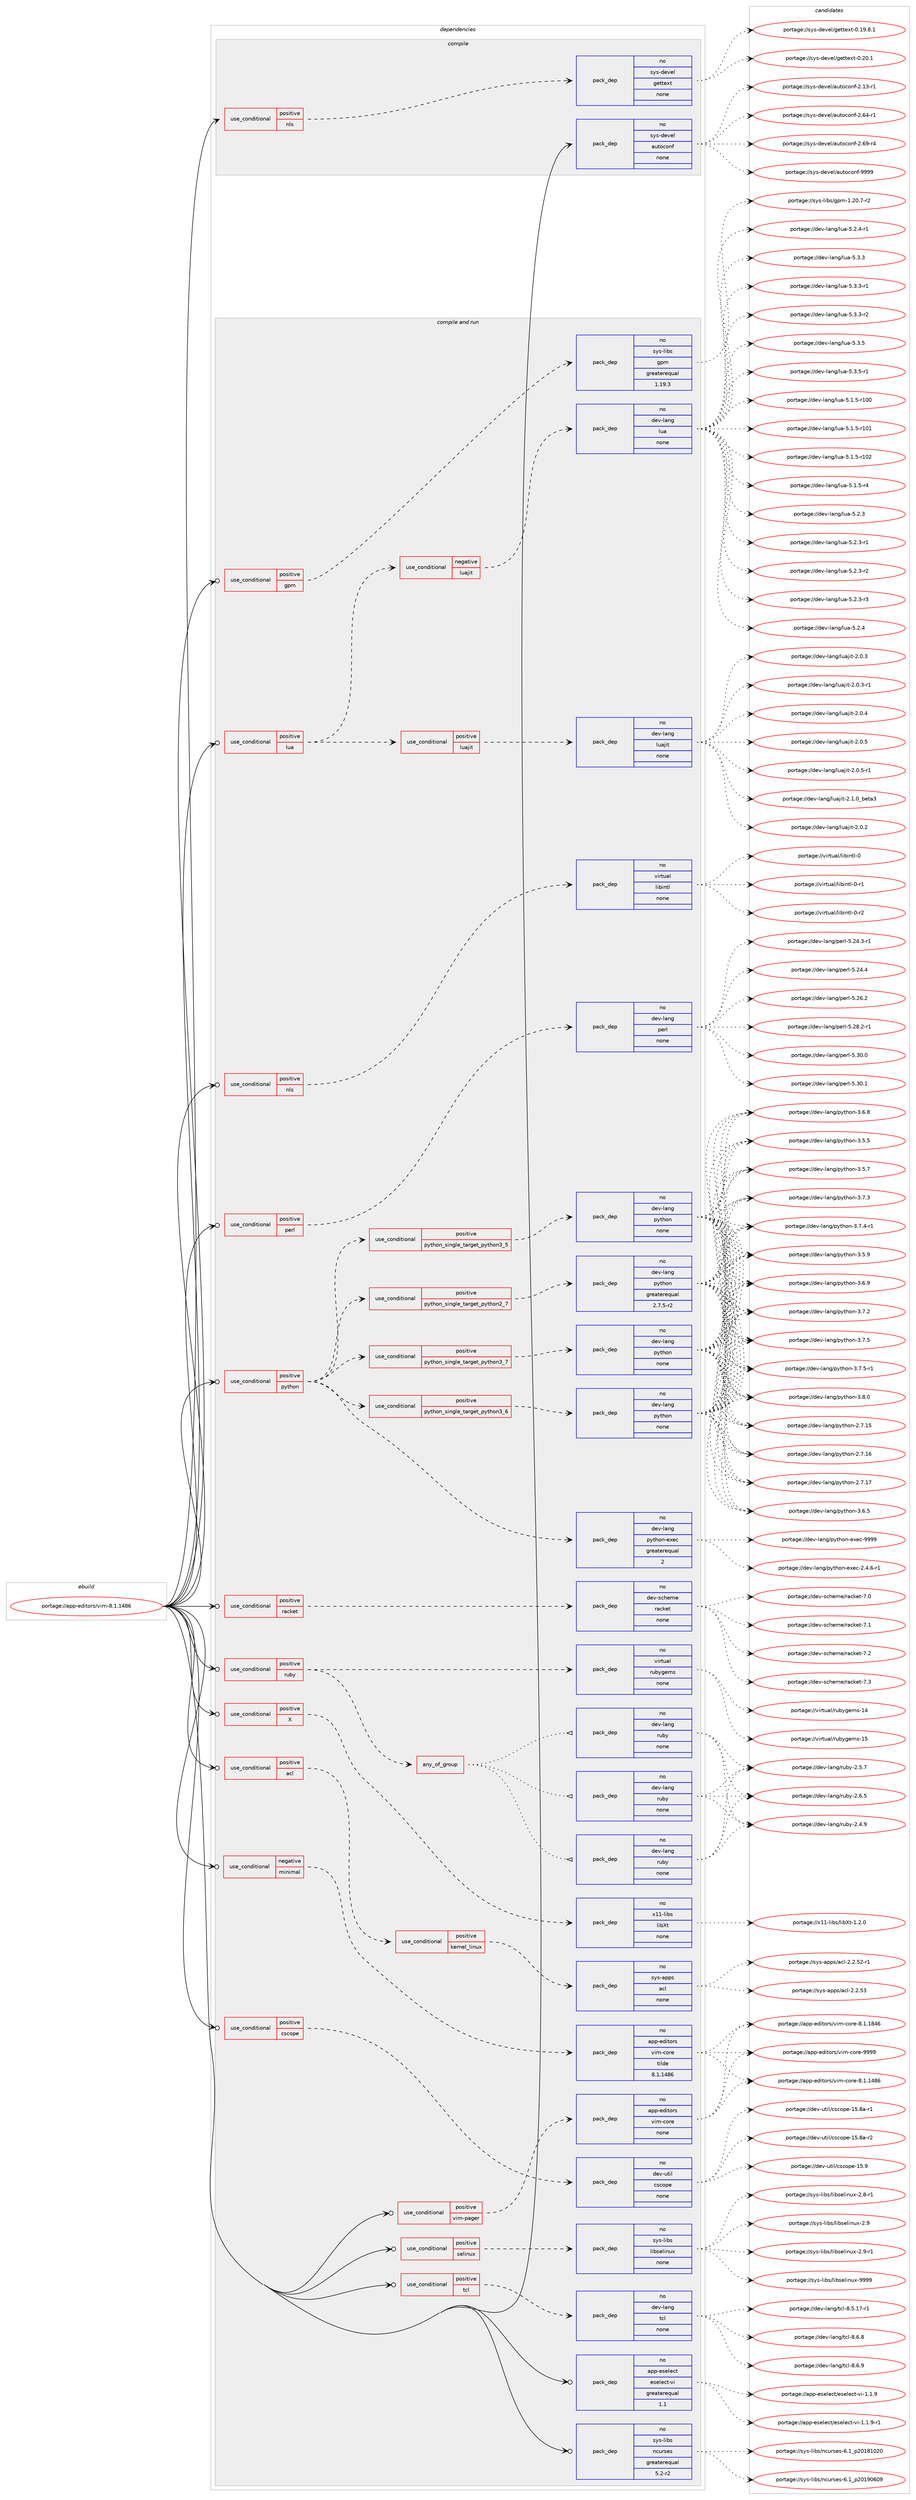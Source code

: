 digraph prolog {

# *************
# Graph options
# *************

newrank=true;
concentrate=true;
compound=true;
graph [rankdir=LR,fontname=Helvetica,fontsize=10,ranksep=1.5];#, ranksep=2.5, nodesep=0.2];
edge  [arrowhead=vee];
node  [fontname=Helvetica,fontsize=10];

# **********
# The ebuild
# **********

subgraph cluster_leftcol {
color=gray;
rank=same;
label=<<i>ebuild</i>>;
id [label="portage://app-editors/vim-8.1.1486", color=red, width=4, href="../app-editors/vim-8.1.1486.svg"];
}

# ****************
# The dependencies
# ****************

subgraph cluster_midcol {
color=gray;
label=<<i>dependencies</i>>;
subgraph cluster_compile {
fillcolor="#eeeeee";
style=filled;
label=<<i>compile</i>>;
subgraph cond4369 {
dependency17840 [label=<<TABLE BORDER="0" CELLBORDER="1" CELLSPACING="0" CELLPADDING="4"><TR><TD ROWSPAN="3" CELLPADDING="10">use_conditional</TD></TR><TR><TD>positive</TD></TR><TR><TD>nls</TD></TR></TABLE>>, shape=none, color=red];
subgraph pack13139 {
dependency17841 [label=<<TABLE BORDER="0" CELLBORDER="1" CELLSPACING="0" CELLPADDING="4" WIDTH="220"><TR><TD ROWSPAN="6" CELLPADDING="30">pack_dep</TD></TR><TR><TD WIDTH="110">no</TD></TR><TR><TD>sys-devel</TD></TR><TR><TD>gettext</TD></TR><TR><TD>none</TD></TR><TR><TD></TD></TR></TABLE>>, shape=none, color=blue];
}
dependency17840:e -> dependency17841:w [weight=20,style="dashed",arrowhead="vee"];
}
id:e -> dependency17840:w [weight=20,style="solid",arrowhead="vee"];
subgraph pack13140 {
dependency17842 [label=<<TABLE BORDER="0" CELLBORDER="1" CELLSPACING="0" CELLPADDING="4" WIDTH="220"><TR><TD ROWSPAN="6" CELLPADDING="30">pack_dep</TD></TR><TR><TD WIDTH="110">no</TD></TR><TR><TD>sys-devel</TD></TR><TR><TD>autoconf</TD></TR><TR><TD>none</TD></TR><TR><TD></TD></TR></TABLE>>, shape=none, color=blue];
}
id:e -> dependency17842:w [weight=20,style="solid",arrowhead="vee"];
}
subgraph cluster_compileandrun {
fillcolor="#eeeeee";
style=filled;
label=<<i>compile and run</i>>;
subgraph cond4370 {
dependency17843 [label=<<TABLE BORDER="0" CELLBORDER="1" CELLSPACING="0" CELLPADDING="4"><TR><TD ROWSPAN="3" CELLPADDING="10">use_conditional</TD></TR><TR><TD>negative</TD></TR><TR><TD>minimal</TD></TR></TABLE>>, shape=none, color=red];
subgraph pack13141 {
dependency17844 [label=<<TABLE BORDER="0" CELLBORDER="1" CELLSPACING="0" CELLPADDING="4" WIDTH="220"><TR><TD ROWSPAN="6" CELLPADDING="30">pack_dep</TD></TR><TR><TD WIDTH="110">no</TD></TR><TR><TD>app-editors</TD></TR><TR><TD>vim-core</TD></TR><TR><TD>tilde</TD></TR><TR><TD>8.1.1486</TD></TR></TABLE>>, shape=none, color=blue];
}
dependency17843:e -> dependency17844:w [weight=20,style="dashed",arrowhead="vee"];
}
id:e -> dependency17843:w [weight=20,style="solid",arrowhead="odotvee"];
subgraph cond4371 {
dependency17845 [label=<<TABLE BORDER="0" CELLBORDER="1" CELLSPACING="0" CELLPADDING="4"><TR><TD ROWSPAN="3" CELLPADDING="10">use_conditional</TD></TR><TR><TD>positive</TD></TR><TR><TD>X</TD></TR></TABLE>>, shape=none, color=red];
subgraph pack13142 {
dependency17846 [label=<<TABLE BORDER="0" CELLBORDER="1" CELLSPACING="0" CELLPADDING="4" WIDTH="220"><TR><TD ROWSPAN="6" CELLPADDING="30">pack_dep</TD></TR><TR><TD WIDTH="110">no</TD></TR><TR><TD>x11-libs</TD></TR><TR><TD>libXt</TD></TR><TR><TD>none</TD></TR><TR><TD></TD></TR></TABLE>>, shape=none, color=blue];
}
dependency17845:e -> dependency17846:w [weight=20,style="dashed",arrowhead="vee"];
}
id:e -> dependency17845:w [weight=20,style="solid",arrowhead="odotvee"];
subgraph cond4372 {
dependency17847 [label=<<TABLE BORDER="0" CELLBORDER="1" CELLSPACING="0" CELLPADDING="4"><TR><TD ROWSPAN="3" CELLPADDING="10">use_conditional</TD></TR><TR><TD>positive</TD></TR><TR><TD>acl</TD></TR></TABLE>>, shape=none, color=red];
subgraph cond4373 {
dependency17848 [label=<<TABLE BORDER="0" CELLBORDER="1" CELLSPACING="0" CELLPADDING="4"><TR><TD ROWSPAN="3" CELLPADDING="10">use_conditional</TD></TR><TR><TD>positive</TD></TR><TR><TD>kernel_linux</TD></TR></TABLE>>, shape=none, color=red];
subgraph pack13143 {
dependency17849 [label=<<TABLE BORDER="0" CELLBORDER="1" CELLSPACING="0" CELLPADDING="4" WIDTH="220"><TR><TD ROWSPAN="6" CELLPADDING="30">pack_dep</TD></TR><TR><TD WIDTH="110">no</TD></TR><TR><TD>sys-apps</TD></TR><TR><TD>acl</TD></TR><TR><TD>none</TD></TR><TR><TD></TD></TR></TABLE>>, shape=none, color=blue];
}
dependency17848:e -> dependency17849:w [weight=20,style="dashed",arrowhead="vee"];
}
dependency17847:e -> dependency17848:w [weight=20,style="dashed",arrowhead="vee"];
}
id:e -> dependency17847:w [weight=20,style="solid",arrowhead="odotvee"];
subgraph cond4374 {
dependency17850 [label=<<TABLE BORDER="0" CELLBORDER="1" CELLSPACING="0" CELLPADDING="4"><TR><TD ROWSPAN="3" CELLPADDING="10">use_conditional</TD></TR><TR><TD>positive</TD></TR><TR><TD>cscope</TD></TR></TABLE>>, shape=none, color=red];
subgraph pack13144 {
dependency17851 [label=<<TABLE BORDER="0" CELLBORDER="1" CELLSPACING="0" CELLPADDING="4" WIDTH="220"><TR><TD ROWSPAN="6" CELLPADDING="30">pack_dep</TD></TR><TR><TD WIDTH="110">no</TD></TR><TR><TD>dev-util</TD></TR><TR><TD>cscope</TD></TR><TR><TD>none</TD></TR><TR><TD></TD></TR></TABLE>>, shape=none, color=blue];
}
dependency17850:e -> dependency17851:w [weight=20,style="dashed",arrowhead="vee"];
}
id:e -> dependency17850:w [weight=20,style="solid",arrowhead="odotvee"];
subgraph cond4375 {
dependency17852 [label=<<TABLE BORDER="0" CELLBORDER="1" CELLSPACING="0" CELLPADDING="4"><TR><TD ROWSPAN="3" CELLPADDING="10">use_conditional</TD></TR><TR><TD>positive</TD></TR><TR><TD>gpm</TD></TR></TABLE>>, shape=none, color=red];
subgraph pack13145 {
dependency17853 [label=<<TABLE BORDER="0" CELLBORDER="1" CELLSPACING="0" CELLPADDING="4" WIDTH="220"><TR><TD ROWSPAN="6" CELLPADDING="30">pack_dep</TD></TR><TR><TD WIDTH="110">no</TD></TR><TR><TD>sys-libs</TD></TR><TR><TD>gpm</TD></TR><TR><TD>greaterequal</TD></TR><TR><TD>1.19.3</TD></TR></TABLE>>, shape=none, color=blue];
}
dependency17852:e -> dependency17853:w [weight=20,style="dashed",arrowhead="vee"];
}
id:e -> dependency17852:w [weight=20,style="solid",arrowhead="odotvee"];
subgraph cond4376 {
dependency17854 [label=<<TABLE BORDER="0" CELLBORDER="1" CELLSPACING="0" CELLPADDING="4"><TR><TD ROWSPAN="3" CELLPADDING="10">use_conditional</TD></TR><TR><TD>positive</TD></TR><TR><TD>lua</TD></TR></TABLE>>, shape=none, color=red];
subgraph cond4377 {
dependency17855 [label=<<TABLE BORDER="0" CELLBORDER="1" CELLSPACING="0" CELLPADDING="4"><TR><TD ROWSPAN="3" CELLPADDING="10">use_conditional</TD></TR><TR><TD>positive</TD></TR><TR><TD>luajit</TD></TR></TABLE>>, shape=none, color=red];
subgraph pack13146 {
dependency17856 [label=<<TABLE BORDER="0" CELLBORDER="1" CELLSPACING="0" CELLPADDING="4" WIDTH="220"><TR><TD ROWSPAN="6" CELLPADDING="30">pack_dep</TD></TR><TR><TD WIDTH="110">no</TD></TR><TR><TD>dev-lang</TD></TR><TR><TD>luajit</TD></TR><TR><TD>none</TD></TR><TR><TD></TD></TR></TABLE>>, shape=none, color=blue];
}
dependency17855:e -> dependency17856:w [weight=20,style="dashed",arrowhead="vee"];
}
dependency17854:e -> dependency17855:w [weight=20,style="dashed",arrowhead="vee"];
subgraph cond4378 {
dependency17857 [label=<<TABLE BORDER="0" CELLBORDER="1" CELLSPACING="0" CELLPADDING="4"><TR><TD ROWSPAN="3" CELLPADDING="10">use_conditional</TD></TR><TR><TD>negative</TD></TR><TR><TD>luajit</TD></TR></TABLE>>, shape=none, color=red];
subgraph pack13147 {
dependency17858 [label=<<TABLE BORDER="0" CELLBORDER="1" CELLSPACING="0" CELLPADDING="4" WIDTH="220"><TR><TD ROWSPAN="6" CELLPADDING="30">pack_dep</TD></TR><TR><TD WIDTH="110">no</TD></TR><TR><TD>dev-lang</TD></TR><TR><TD>lua</TD></TR><TR><TD>none</TD></TR><TR><TD></TD></TR></TABLE>>, shape=none, color=blue];
}
dependency17857:e -> dependency17858:w [weight=20,style="dashed",arrowhead="vee"];
}
dependency17854:e -> dependency17857:w [weight=20,style="dashed",arrowhead="vee"];
}
id:e -> dependency17854:w [weight=20,style="solid",arrowhead="odotvee"];
subgraph cond4379 {
dependency17859 [label=<<TABLE BORDER="0" CELLBORDER="1" CELLSPACING="0" CELLPADDING="4"><TR><TD ROWSPAN="3" CELLPADDING="10">use_conditional</TD></TR><TR><TD>positive</TD></TR><TR><TD>nls</TD></TR></TABLE>>, shape=none, color=red];
subgraph pack13148 {
dependency17860 [label=<<TABLE BORDER="0" CELLBORDER="1" CELLSPACING="0" CELLPADDING="4" WIDTH="220"><TR><TD ROWSPAN="6" CELLPADDING="30">pack_dep</TD></TR><TR><TD WIDTH="110">no</TD></TR><TR><TD>virtual</TD></TR><TR><TD>libintl</TD></TR><TR><TD>none</TD></TR><TR><TD></TD></TR></TABLE>>, shape=none, color=blue];
}
dependency17859:e -> dependency17860:w [weight=20,style="dashed",arrowhead="vee"];
}
id:e -> dependency17859:w [weight=20,style="solid",arrowhead="odotvee"];
subgraph cond4380 {
dependency17861 [label=<<TABLE BORDER="0" CELLBORDER="1" CELLSPACING="0" CELLPADDING="4"><TR><TD ROWSPAN="3" CELLPADDING="10">use_conditional</TD></TR><TR><TD>positive</TD></TR><TR><TD>perl</TD></TR></TABLE>>, shape=none, color=red];
subgraph pack13149 {
dependency17862 [label=<<TABLE BORDER="0" CELLBORDER="1" CELLSPACING="0" CELLPADDING="4" WIDTH="220"><TR><TD ROWSPAN="6" CELLPADDING="30">pack_dep</TD></TR><TR><TD WIDTH="110">no</TD></TR><TR><TD>dev-lang</TD></TR><TR><TD>perl</TD></TR><TR><TD>none</TD></TR><TR><TD></TD></TR></TABLE>>, shape=none, color=blue];
}
dependency17861:e -> dependency17862:w [weight=20,style="dashed",arrowhead="vee"];
}
id:e -> dependency17861:w [weight=20,style="solid",arrowhead="odotvee"];
subgraph cond4381 {
dependency17863 [label=<<TABLE BORDER="0" CELLBORDER="1" CELLSPACING="0" CELLPADDING="4"><TR><TD ROWSPAN="3" CELLPADDING="10">use_conditional</TD></TR><TR><TD>positive</TD></TR><TR><TD>python</TD></TR></TABLE>>, shape=none, color=red];
subgraph cond4382 {
dependency17864 [label=<<TABLE BORDER="0" CELLBORDER="1" CELLSPACING="0" CELLPADDING="4"><TR><TD ROWSPAN="3" CELLPADDING="10">use_conditional</TD></TR><TR><TD>positive</TD></TR><TR><TD>python_single_target_python2_7</TD></TR></TABLE>>, shape=none, color=red];
subgraph pack13150 {
dependency17865 [label=<<TABLE BORDER="0" CELLBORDER="1" CELLSPACING="0" CELLPADDING="4" WIDTH="220"><TR><TD ROWSPAN="6" CELLPADDING="30">pack_dep</TD></TR><TR><TD WIDTH="110">no</TD></TR><TR><TD>dev-lang</TD></TR><TR><TD>python</TD></TR><TR><TD>greaterequal</TD></TR><TR><TD>2.7.5-r2</TD></TR></TABLE>>, shape=none, color=blue];
}
dependency17864:e -> dependency17865:w [weight=20,style="dashed",arrowhead="vee"];
}
dependency17863:e -> dependency17864:w [weight=20,style="dashed",arrowhead="vee"];
subgraph cond4383 {
dependency17866 [label=<<TABLE BORDER="0" CELLBORDER="1" CELLSPACING="0" CELLPADDING="4"><TR><TD ROWSPAN="3" CELLPADDING="10">use_conditional</TD></TR><TR><TD>positive</TD></TR><TR><TD>python_single_target_python3_5</TD></TR></TABLE>>, shape=none, color=red];
subgraph pack13151 {
dependency17867 [label=<<TABLE BORDER="0" CELLBORDER="1" CELLSPACING="0" CELLPADDING="4" WIDTH="220"><TR><TD ROWSPAN="6" CELLPADDING="30">pack_dep</TD></TR><TR><TD WIDTH="110">no</TD></TR><TR><TD>dev-lang</TD></TR><TR><TD>python</TD></TR><TR><TD>none</TD></TR><TR><TD></TD></TR></TABLE>>, shape=none, color=blue];
}
dependency17866:e -> dependency17867:w [weight=20,style="dashed",arrowhead="vee"];
}
dependency17863:e -> dependency17866:w [weight=20,style="dashed",arrowhead="vee"];
subgraph cond4384 {
dependency17868 [label=<<TABLE BORDER="0" CELLBORDER="1" CELLSPACING="0" CELLPADDING="4"><TR><TD ROWSPAN="3" CELLPADDING="10">use_conditional</TD></TR><TR><TD>positive</TD></TR><TR><TD>python_single_target_python3_6</TD></TR></TABLE>>, shape=none, color=red];
subgraph pack13152 {
dependency17869 [label=<<TABLE BORDER="0" CELLBORDER="1" CELLSPACING="0" CELLPADDING="4" WIDTH="220"><TR><TD ROWSPAN="6" CELLPADDING="30">pack_dep</TD></TR><TR><TD WIDTH="110">no</TD></TR><TR><TD>dev-lang</TD></TR><TR><TD>python</TD></TR><TR><TD>none</TD></TR><TR><TD></TD></TR></TABLE>>, shape=none, color=blue];
}
dependency17868:e -> dependency17869:w [weight=20,style="dashed",arrowhead="vee"];
}
dependency17863:e -> dependency17868:w [weight=20,style="dashed",arrowhead="vee"];
subgraph cond4385 {
dependency17870 [label=<<TABLE BORDER="0" CELLBORDER="1" CELLSPACING="0" CELLPADDING="4"><TR><TD ROWSPAN="3" CELLPADDING="10">use_conditional</TD></TR><TR><TD>positive</TD></TR><TR><TD>python_single_target_python3_7</TD></TR></TABLE>>, shape=none, color=red];
subgraph pack13153 {
dependency17871 [label=<<TABLE BORDER="0" CELLBORDER="1" CELLSPACING="0" CELLPADDING="4" WIDTH="220"><TR><TD ROWSPAN="6" CELLPADDING="30">pack_dep</TD></TR><TR><TD WIDTH="110">no</TD></TR><TR><TD>dev-lang</TD></TR><TR><TD>python</TD></TR><TR><TD>none</TD></TR><TR><TD></TD></TR></TABLE>>, shape=none, color=blue];
}
dependency17870:e -> dependency17871:w [weight=20,style="dashed",arrowhead="vee"];
}
dependency17863:e -> dependency17870:w [weight=20,style="dashed",arrowhead="vee"];
subgraph pack13154 {
dependency17872 [label=<<TABLE BORDER="0" CELLBORDER="1" CELLSPACING="0" CELLPADDING="4" WIDTH="220"><TR><TD ROWSPAN="6" CELLPADDING="30">pack_dep</TD></TR><TR><TD WIDTH="110">no</TD></TR><TR><TD>dev-lang</TD></TR><TR><TD>python-exec</TD></TR><TR><TD>greaterequal</TD></TR><TR><TD>2</TD></TR></TABLE>>, shape=none, color=blue];
}
dependency17863:e -> dependency17872:w [weight=20,style="dashed",arrowhead="vee"];
}
id:e -> dependency17863:w [weight=20,style="solid",arrowhead="odotvee"];
subgraph cond4386 {
dependency17873 [label=<<TABLE BORDER="0" CELLBORDER="1" CELLSPACING="0" CELLPADDING="4"><TR><TD ROWSPAN="3" CELLPADDING="10">use_conditional</TD></TR><TR><TD>positive</TD></TR><TR><TD>racket</TD></TR></TABLE>>, shape=none, color=red];
subgraph pack13155 {
dependency17874 [label=<<TABLE BORDER="0" CELLBORDER="1" CELLSPACING="0" CELLPADDING="4" WIDTH="220"><TR><TD ROWSPAN="6" CELLPADDING="30">pack_dep</TD></TR><TR><TD WIDTH="110">no</TD></TR><TR><TD>dev-scheme</TD></TR><TR><TD>racket</TD></TR><TR><TD>none</TD></TR><TR><TD></TD></TR></TABLE>>, shape=none, color=blue];
}
dependency17873:e -> dependency17874:w [weight=20,style="dashed",arrowhead="vee"];
}
id:e -> dependency17873:w [weight=20,style="solid",arrowhead="odotvee"];
subgraph cond4387 {
dependency17875 [label=<<TABLE BORDER="0" CELLBORDER="1" CELLSPACING="0" CELLPADDING="4"><TR><TD ROWSPAN="3" CELLPADDING="10">use_conditional</TD></TR><TR><TD>positive</TD></TR><TR><TD>ruby</TD></TR></TABLE>>, shape=none, color=red];
subgraph any326 {
dependency17876 [label=<<TABLE BORDER="0" CELLBORDER="1" CELLSPACING="0" CELLPADDING="4"><TR><TD CELLPADDING="10">any_of_group</TD></TR></TABLE>>, shape=none, color=red];subgraph pack13156 {
dependency17877 [label=<<TABLE BORDER="0" CELLBORDER="1" CELLSPACING="0" CELLPADDING="4" WIDTH="220"><TR><TD ROWSPAN="6" CELLPADDING="30">pack_dep</TD></TR><TR><TD WIDTH="110">no</TD></TR><TR><TD>dev-lang</TD></TR><TR><TD>ruby</TD></TR><TR><TD>none</TD></TR><TR><TD></TD></TR></TABLE>>, shape=none, color=blue];
}
dependency17876:e -> dependency17877:w [weight=20,style="dotted",arrowhead="oinv"];
subgraph pack13157 {
dependency17878 [label=<<TABLE BORDER="0" CELLBORDER="1" CELLSPACING="0" CELLPADDING="4" WIDTH="220"><TR><TD ROWSPAN="6" CELLPADDING="30">pack_dep</TD></TR><TR><TD WIDTH="110">no</TD></TR><TR><TD>dev-lang</TD></TR><TR><TD>ruby</TD></TR><TR><TD>none</TD></TR><TR><TD></TD></TR></TABLE>>, shape=none, color=blue];
}
dependency17876:e -> dependency17878:w [weight=20,style="dotted",arrowhead="oinv"];
subgraph pack13158 {
dependency17879 [label=<<TABLE BORDER="0" CELLBORDER="1" CELLSPACING="0" CELLPADDING="4" WIDTH="220"><TR><TD ROWSPAN="6" CELLPADDING="30">pack_dep</TD></TR><TR><TD WIDTH="110">no</TD></TR><TR><TD>dev-lang</TD></TR><TR><TD>ruby</TD></TR><TR><TD>none</TD></TR><TR><TD></TD></TR></TABLE>>, shape=none, color=blue];
}
dependency17876:e -> dependency17879:w [weight=20,style="dotted",arrowhead="oinv"];
}
dependency17875:e -> dependency17876:w [weight=20,style="dashed",arrowhead="vee"];
subgraph pack13159 {
dependency17880 [label=<<TABLE BORDER="0" CELLBORDER="1" CELLSPACING="0" CELLPADDING="4" WIDTH="220"><TR><TD ROWSPAN="6" CELLPADDING="30">pack_dep</TD></TR><TR><TD WIDTH="110">no</TD></TR><TR><TD>virtual</TD></TR><TR><TD>rubygems</TD></TR><TR><TD>none</TD></TR><TR><TD></TD></TR></TABLE>>, shape=none, color=blue];
}
dependency17875:e -> dependency17880:w [weight=20,style="dashed",arrowhead="vee"];
}
id:e -> dependency17875:w [weight=20,style="solid",arrowhead="odotvee"];
subgraph cond4388 {
dependency17881 [label=<<TABLE BORDER="0" CELLBORDER="1" CELLSPACING="0" CELLPADDING="4"><TR><TD ROWSPAN="3" CELLPADDING="10">use_conditional</TD></TR><TR><TD>positive</TD></TR><TR><TD>selinux</TD></TR></TABLE>>, shape=none, color=red];
subgraph pack13160 {
dependency17882 [label=<<TABLE BORDER="0" CELLBORDER="1" CELLSPACING="0" CELLPADDING="4" WIDTH="220"><TR><TD ROWSPAN="6" CELLPADDING="30">pack_dep</TD></TR><TR><TD WIDTH="110">no</TD></TR><TR><TD>sys-libs</TD></TR><TR><TD>libselinux</TD></TR><TR><TD>none</TD></TR><TR><TD></TD></TR></TABLE>>, shape=none, color=blue];
}
dependency17881:e -> dependency17882:w [weight=20,style="dashed",arrowhead="vee"];
}
id:e -> dependency17881:w [weight=20,style="solid",arrowhead="odotvee"];
subgraph cond4389 {
dependency17883 [label=<<TABLE BORDER="0" CELLBORDER="1" CELLSPACING="0" CELLPADDING="4"><TR><TD ROWSPAN="3" CELLPADDING="10">use_conditional</TD></TR><TR><TD>positive</TD></TR><TR><TD>tcl</TD></TR></TABLE>>, shape=none, color=red];
subgraph pack13161 {
dependency17884 [label=<<TABLE BORDER="0" CELLBORDER="1" CELLSPACING="0" CELLPADDING="4" WIDTH="220"><TR><TD ROWSPAN="6" CELLPADDING="30">pack_dep</TD></TR><TR><TD WIDTH="110">no</TD></TR><TR><TD>dev-lang</TD></TR><TR><TD>tcl</TD></TR><TR><TD>none</TD></TR><TR><TD></TD></TR></TABLE>>, shape=none, color=blue];
}
dependency17883:e -> dependency17884:w [weight=20,style="dashed",arrowhead="vee"];
}
id:e -> dependency17883:w [weight=20,style="solid",arrowhead="odotvee"];
subgraph cond4390 {
dependency17885 [label=<<TABLE BORDER="0" CELLBORDER="1" CELLSPACING="0" CELLPADDING="4"><TR><TD ROWSPAN="3" CELLPADDING="10">use_conditional</TD></TR><TR><TD>positive</TD></TR><TR><TD>vim-pager</TD></TR></TABLE>>, shape=none, color=red];
subgraph pack13162 {
dependency17886 [label=<<TABLE BORDER="0" CELLBORDER="1" CELLSPACING="0" CELLPADDING="4" WIDTH="220"><TR><TD ROWSPAN="6" CELLPADDING="30">pack_dep</TD></TR><TR><TD WIDTH="110">no</TD></TR><TR><TD>app-editors</TD></TR><TR><TD>vim-core</TD></TR><TR><TD>none</TD></TR><TR><TD></TD></TR></TABLE>>, shape=none, color=blue];
}
dependency17885:e -> dependency17886:w [weight=20,style="dashed",arrowhead="vee"];
}
id:e -> dependency17885:w [weight=20,style="solid",arrowhead="odotvee"];
subgraph pack13163 {
dependency17887 [label=<<TABLE BORDER="0" CELLBORDER="1" CELLSPACING="0" CELLPADDING="4" WIDTH="220"><TR><TD ROWSPAN="6" CELLPADDING="30">pack_dep</TD></TR><TR><TD WIDTH="110">no</TD></TR><TR><TD>app-eselect</TD></TR><TR><TD>eselect-vi</TD></TR><TR><TD>greaterequal</TD></TR><TR><TD>1.1</TD></TR></TABLE>>, shape=none, color=blue];
}
id:e -> dependency17887:w [weight=20,style="solid",arrowhead="odotvee"];
subgraph pack13164 {
dependency17888 [label=<<TABLE BORDER="0" CELLBORDER="1" CELLSPACING="0" CELLPADDING="4" WIDTH="220"><TR><TD ROWSPAN="6" CELLPADDING="30">pack_dep</TD></TR><TR><TD WIDTH="110">no</TD></TR><TR><TD>sys-libs</TD></TR><TR><TD>ncurses</TD></TR><TR><TD>greaterequal</TD></TR><TR><TD>5.2-r2</TD></TR></TABLE>>, shape=none, color=blue];
}
id:e -> dependency17888:w [weight=20,style="solid",arrowhead="odotvee"];
}
subgraph cluster_run {
fillcolor="#eeeeee";
style=filled;
label=<<i>run</i>>;
}
}

# **************
# The candidates
# **************

subgraph cluster_choices {
rank=same;
color=gray;
label=<<i>candidates</i>>;

subgraph choice13139 {
color=black;
nodesep=1;
choiceportage1151211154510010111810110847103101116116101120116454846495746564649 [label="portage://sys-devel/gettext-0.19.8.1", color=red, width=4,href="../sys-devel/gettext-0.19.8.1.svg"];
choiceportage115121115451001011181011084710310111611610112011645484650484649 [label="portage://sys-devel/gettext-0.20.1", color=red, width=4,href="../sys-devel/gettext-0.20.1.svg"];
dependency17841:e -> choiceportage1151211154510010111810110847103101116116101120116454846495746564649:w [style=dotted,weight="100"];
dependency17841:e -> choiceportage115121115451001011181011084710310111611610112011645484650484649:w [style=dotted,weight="100"];
}
subgraph choice13140 {
color=black;
nodesep=1;
choiceportage1151211154510010111810110847971171161119911111010245504649514511449 [label="portage://sys-devel/autoconf-2.13-r1", color=red, width=4,href="../sys-devel/autoconf-2.13-r1.svg"];
choiceportage1151211154510010111810110847971171161119911111010245504654524511449 [label="portage://sys-devel/autoconf-2.64-r1", color=red, width=4,href="../sys-devel/autoconf-2.64-r1.svg"];
choiceportage1151211154510010111810110847971171161119911111010245504654574511452 [label="portage://sys-devel/autoconf-2.69-r4", color=red, width=4,href="../sys-devel/autoconf-2.69-r4.svg"];
choiceportage115121115451001011181011084797117116111991111101024557575757 [label="portage://sys-devel/autoconf-9999", color=red, width=4,href="../sys-devel/autoconf-9999.svg"];
dependency17842:e -> choiceportage1151211154510010111810110847971171161119911111010245504649514511449:w [style=dotted,weight="100"];
dependency17842:e -> choiceportage1151211154510010111810110847971171161119911111010245504654524511449:w [style=dotted,weight="100"];
dependency17842:e -> choiceportage1151211154510010111810110847971171161119911111010245504654574511452:w [style=dotted,weight="100"];
dependency17842:e -> choiceportage115121115451001011181011084797117116111991111101024557575757:w [style=dotted,weight="100"];
}
subgraph choice13141 {
color=black;
nodesep=1;
choiceportage9711211245101100105116111114115471181051094599111114101455646494649525654 [label="portage://app-editors/vim-core-8.1.1486", color=red, width=4,href="../app-editors/vim-core-8.1.1486.svg"];
choiceportage9711211245101100105116111114115471181051094599111114101455646494649565254 [label="portage://app-editors/vim-core-8.1.1846", color=red, width=4,href="../app-editors/vim-core-8.1.1846.svg"];
choiceportage97112112451011001051161111141154711810510945991111141014557575757 [label="portage://app-editors/vim-core-9999", color=red, width=4,href="../app-editors/vim-core-9999.svg"];
dependency17844:e -> choiceportage9711211245101100105116111114115471181051094599111114101455646494649525654:w [style=dotted,weight="100"];
dependency17844:e -> choiceportage9711211245101100105116111114115471181051094599111114101455646494649565254:w [style=dotted,weight="100"];
dependency17844:e -> choiceportage97112112451011001051161111141154711810510945991111141014557575757:w [style=dotted,weight="100"];
}
subgraph choice13142 {
color=black;
nodesep=1;
choiceportage12049494510810598115471081059888116454946504648 [label="portage://x11-libs/libXt-1.2.0", color=red, width=4,href="../x11-libs/libXt-1.2.0.svg"];
dependency17846:e -> choiceportage12049494510810598115471081059888116454946504648:w [style=dotted,weight="100"];
}
subgraph choice13143 {
color=black;
nodesep=1;
choiceportage1151211154597112112115479799108455046504653504511449 [label="portage://sys-apps/acl-2.2.52-r1", color=red, width=4,href="../sys-apps/acl-2.2.52-r1.svg"];
choiceportage115121115459711211211547979910845504650465351 [label="portage://sys-apps/acl-2.2.53", color=red, width=4,href="../sys-apps/acl-2.2.53.svg"];
dependency17849:e -> choiceportage1151211154597112112115479799108455046504653504511449:w [style=dotted,weight="100"];
dependency17849:e -> choiceportage115121115459711211211547979910845504650465351:w [style=dotted,weight="100"];
}
subgraph choice13144 {
color=black;
nodesep=1;
choiceportage100101118451171161051084799115991111121014549534656974511449 [label="portage://dev-util/cscope-15.8a-r1", color=red, width=4,href="../dev-util/cscope-15.8a-r1.svg"];
choiceportage100101118451171161051084799115991111121014549534656974511450 [label="portage://dev-util/cscope-15.8a-r2", color=red, width=4,href="../dev-util/cscope-15.8a-r2.svg"];
choiceportage100101118451171161051084799115991111121014549534657 [label="portage://dev-util/cscope-15.9", color=red, width=4,href="../dev-util/cscope-15.9.svg"];
dependency17851:e -> choiceportage100101118451171161051084799115991111121014549534656974511449:w [style=dotted,weight="100"];
dependency17851:e -> choiceportage100101118451171161051084799115991111121014549534656974511450:w [style=dotted,weight="100"];
dependency17851:e -> choiceportage100101118451171161051084799115991111121014549534657:w [style=dotted,weight="100"];
}
subgraph choice13145 {
color=black;
nodesep=1;
choiceportage115121115451081059811547103112109454946504846554511450 [label="portage://sys-libs/gpm-1.20.7-r2", color=red, width=4,href="../sys-libs/gpm-1.20.7-r2.svg"];
dependency17853:e -> choiceportage115121115451081059811547103112109454946504846554511450:w [style=dotted,weight="100"];
}
subgraph choice13146 {
color=black;
nodesep=1;
choiceportage10010111845108971101034710811797106105116455046484650 [label="portage://dev-lang/luajit-2.0.2", color=red, width=4,href="../dev-lang/luajit-2.0.2.svg"];
choiceportage10010111845108971101034710811797106105116455046484651 [label="portage://dev-lang/luajit-2.0.3", color=red, width=4,href="../dev-lang/luajit-2.0.3.svg"];
choiceportage100101118451089711010347108117971061051164550464846514511449 [label="portage://dev-lang/luajit-2.0.3-r1", color=red, width=4,href="../dev-lang/luajit-2.0.3-r1.svg"];
choiceportage10010111845108971101034710811797106105116455046484652 [label="portage://dev-lang/luajit-2.0.4", color=red, width=4,href="../dev-lang/luajit-2.0.4.svg"];
choiceportage10010111845108971101034710811797106105116455046484653 [label="portage://dev-lang/luajit-2.0.5", color=red, width=4,href="../dev-lang/luajit-2.0.5.svg"];
choiceportage100101118451089711010347108117971061051164550464846534511449 [label="portage://dev-lang/luajit-2.0.5-r1", color=red, width=4,href="../dev-lang/luajit-2.0.5-r1.svg"];
choiceportage1001011184510897110103471081179710610511645504649464895981011169751 [label="portage://dev-lang/luajit-2.1.0_beta3", color=red, width=4,href="../dev-lang/luajit-2.1.0_beta3.svg"];
dependency17856:e -> choiceportage10010111845108971101034710811797106105116455046484650:w [style=dotted,weight="100"];
dependency17856:e -> choiceportage10010111845108971101034710811797106105116455046484651:w [style=dotted,weight="100"];
dependency17856:e -> choiceportage100101118451089711010347108117971061051164550464846514511449:w [style=dotted,weight="100"];
dependency17856:e -> choiceportage10010111845108971101034710811797106105116455046484652:w [style=dotted,weight="100"];
dependency17856:e -> choiceportage10010111845108971101034710811797106105116455046484653:w [style=dotted,weight="100"];
dependency17856:e -> choiceportage100101118451089711010347108117971061051164550464846534511449:w [style=dotted,weight="100"];
dependency17856:e -> choiceportage1001011184510897110103471081179710610511645504649464895981011169751:w [style=dotted,weight="100"];
}
subgraph choice13147 {
color=black;
nodesep=1;
choiceportage1001011184510897110103471081179745534649465345114494848 [label="portage://dev-lang/lua-5.1.5-r100", color=red, width=4,href="../dev-lang/lua-5.1.5-r100.svg"];
choiceportage1001011184510897110103471081179745534649465345114494849 [label="portage://dev-lang/lua-5.1.5-r101", color=red, width=4,href="../dev-lang/lua-5.1.5-r101.svg"];
choiceportage1001011184510897110103471081179745534649465345114494850 [label="portage://dev-lang/lua-5.1.5-r102", color=red, width=4,href="../dev-lang/lua-5.1.5-r102.svg"];
choiceportage100101118451089711010347108117974553464946534511452 [label="portage://dev-lang/lua-5.1.5-r4", color=red, width=4,href="../dev-lang/lua-5.1.5-r4.svg"];
choiceportage10010111845108971101034710811797455346504651 [label="portage://dev-lang/lua-5.2.3", color=red, width=4,href="../dev-lang/lua-5.2.3.svg"];
choiceportage100101118451089711010347108117974553465046514511449 [label="portage://dev-lang/lua-5.2.3-r1", color=red, width=4,href="../dev-lang/lua-5.2.3-r1.svg"];
choiceportage100101118451089711010347108117974553465046514511450 [label="portage://dev-lang/lua-5.2.3-r2", color=red, width=4,href="../dev-lang/lua-5.2.3-r2.svg"];
choiceportage100101118451089711010347108117974553465046514511451 [label="portage://dev-lang/lua-5.2.3-r3", color=red, width=4,href="../dev-lang/lua-5.2.3-r3.svg"];
choiceportage10010111845108971101034710811797455346504652 [label="portage://dev-lang/lua-5.2.4", color=red, width=4,href="../dev-lang/lua-5.2.4.svg"];
choiceportage100101118451089711010347108117974553465046524511449 [label="portage://dev-lang/lua-5.2.4-r1", color=red, width=4,href="../dev-lang/lua-5.2.4-r1.svg"];
choiceportage10010111845108971101034710811797455346514651 [label="portage://dev-lang/lua-5.3.3", color=red, width=4,href="../dev-lang/lua-5.3.3.svg"];
choiceportage100101118451089711010347108117974553465146514511449 [label="portage://dev-lang/lua-5.3.3-r1", color=red, width=4,href="../dev-lang/lua-5.3.3-r1.svg"];
choiceportage100101118451089711010347108117974553465146514511450 [label="portage://dev-lang/lua-5.3.3-r2", color=red, width=4,href="../dev-lang/lua-5.3.3-r2.svg"];
choiceportage10010111845108971101034710811797455346514653 [label="portage://dev-lang/lua-5.3.5", color=red, width=4,href="../dev-lang/lua-5.3.5.svg"];
choiceportage100101118451089711010347108117974553465146534511449 [label="portage://dev-lang/lua-5.3.5-r1", color=red, width=4,href="../dev-lang/lua-5.3.5-r1.svg"];
dependency17858:e -> choiceportage1001011184510897110103471081179745534649465345114494848:w [style=dotted,weight="100"];
dependency17858:e -> choiceportage1001011184510897110103471081179745534649465345114494849:w [style=dotted,weight="100"];
dependency17858:e -> choiceportage1001011184510897110103471081179745534649465345114494850:w [style=dotted,weight="100"];
dependency17858:e -> choiceportage100101118451089711010347108117974553464946534511452:w [style=dotted,weight="100"];
dependency17858:e -> choiceportage10010111845108971101034710811797455346504651:w [style=dotted,weight="100"];
dependency17858:e -> choiceportage100101118451089711010347108117974553465046514511449:w [style=dotted,weight="100"];
dependency17858:e -> choiceportage100101118451089711010347108117974553465046514511450:w [style=dotted,weight="100"];
dependency17858:e -> choiceportage100101118451089711010347108117974553465046514511451:w [style=dotted,weight="100"];
dependency17858:e -> choiceportage10010111845108971101034710811797455346504652:w [style=dotted,weight="100"];
dependency17858:e -> choiceportage100101118451089711010347108117974553465046524511449:w [style=dotted,weight="100"];
dependency17858:e -> choiceportage10010111845108971101034710811797455346514651:w [style=dotted,weight="100"];
dependency17858:e -> choiceportage100101118451089711010347108117974553465146514511449:w [style=dotted,weight="100"];
dependency17858:e -> choiceportage100101118451089711010347108117974553465146514511450:w [style=dotted,weight="100"];
dependency17858:e -> choiceportage10010111845108971101034710811797455346514653:w [style=dotted,weight="100"];
dependency17858:e -> choiceportage100101118451089711010347108117974553465146534511449:w [style=dotted,weight="100"];
}
subgraph choice13148 {
color=black;
nodesep=1;
choiceportage1181051141161179710847108105981051101161084548 [label="portage://virtual/libintl-0", color=red, width=4,href="../virtual/libintl-0.svg"];
choiceportage11810511411611797108471081059810511011610845484511449 [label="portage://virtual/libintl-0-r1", color=red, width=4,href="../virtual/libintl-0-r1.svg"];
choiceportage11810511411611797108471081059810511011610845484511450 [label="portage://virtual/libintl-0-r2", color=red, width=4,href="../virtual/libintl-0-r2.svg"];
dependency17860:e -> choiceportage1181051141161179710847108105981051101161084548:w [style=dotted,weight="100"];
dependency17860:e -> choiceportage11810511411611797108471081059810511011610845484511449:w [style=dotted,weight="100"];
dependency17860:e -> choiceportage11810511411611797108471081059810511011610845484511450:w [style=dotted,weight="100"];
}
subgraph choice13149 {
color=black;
nodesep=1;
choiceportage100101118451089711010347112101114108455346505246514511449 [label="portage://dev-lang/perl-5.24.3-r1", color=red, width=4,href="../dev-lang/perl-5.24.3-r1.svg"];
choiceportage10010111845108971101034711210111410845534650524652 [label="portage://dev-lang/perl-5.24.4", color=red, width=4,href="../dev-lang/perl-5.24.4.svg"];
choiceportage10010111845108971101034711210111410845534650544650 [label="portage://dev-lang/perl-5.26.2", color=red, width=4,href="../dev-lang/perl-5.26.2.svg"];
choiceportage100101118451089711010347112101114108455346505646504511449 [label="portage://dev-lang/perl-5.28.2-r1", color=red, width=4,href="../dev-lang/perl-5.28.2-r1.svg"];
choiceportage10010111845108971101034711210111410845534651484648 [label="portage://dev-lang/perl-5.30.0", color=red, width=4,href="../dev-lang/perl-5.30.0.svg"];
choiceportage10010111845108971101034711210111410845534651484649 [label="portage://dev-lang/perl-5.30.1", color=red, width=4,href="../dev-lang/perl-5.30.1.svg"];
dependency17862:e -> choiceportage100101118451089711010347112101114108455346505246514511449:w [style=dotted,weight="100"];
dependency17862:e -> choiceportage10010111845108971101034711210111410845534650524652:w [style=dotted,weight="100"];
dependency17862:e -> choiceportage10010111845108971101034711210111410845534650544650:w [style=dotted,weight="100"];
dependency17862:e -> choiceportage100101118451089711010347112101114108455346505646504511449:w [style=dotted,weight="100"];
dependency17862:e -> choiceportage10010111845108971101034711210111410845534651484648:w [style=dotted,weight="100"];
dependency17862:e -> choiceportage10010111845108971101034711210111410845534651484649:w [style=dotted,weight="100"];
}
subgraph choice13150 {
color=black;
nodesep=1;
choiceportage10010111845108971101034711212111610411111045504655464953 [label="portage://dev-lang/python-2.7.15", color=red, width=4,href="../dev-lang/python-2.7.15.svg"];
choiceportage10010111845108971101034711212111610411111045504655464954 [label="portage://dev-lang/python-2.7.16", color=red, width=4,href="../dev-lang/python-2.7.16.svg"];
choiceportage10010111845108971101034711212111610411111045504655464955 [label="portage://dev-lang/python-2.7.17", color=red, width=4,href="../dev-lang/python-2.7.17.svg"];
choiceportage100101118451089711010347112121116104111110455146534653 [label="portage://dev-lang/python-3.5.5", color=red, width=4,href="../dev-lang/python-3.5.5.svg"];
choiceportage100101118451089711010347112121116104111110455146534655 [label="portage://dev-lang/python-3.5.7", color=red, width=4,href="../dev-lang/python-3.5.7.svg"];
choiceportage100101118451089711010347112121116104111110455146534657 [label="portage://dev-lang/python-3.5.9", color=red, width=4,href="../dev-lang/python-3.5.9.svg"];
choiceportage100101118451089711010347112121116104111110455146544653 [label="portage://dev-lang/python-3.6.5", color=red, width=4,href="../dev-lang/python-3.6.5.svg"];
choiceportage100101118451089711010347112121116104111110455146544656 [label="portage://dev-lang/python-3.6.8", color=red, width=4,href="../dev-lang/python-3.6.8.svg"];
choiceportage100101118451089711010347112121116104111110455146544657 [label="portage://dev-lang/python-3.6.9", color=red, width=4,href="../dev-lang/python-3.6.9.svg"];
choiceportage100101118451089711010347112121116104111110455146554650 [label="portage://dev-lang/python-3.7.2", color=red, width=4,href="../dev-lang/python-3.7.2.svg"];
choiceportage100101118451089711010347112121116104111110455146554651 [label="portage://dev-lang/python-3.7.3", color=red, width=4,href="../dev-lang/python-3.7.3.svg"];
choiceportage1001011184510897110103471121211161041111104551465546524511449 [label="portage://dev-lang/python-3.7.4-r1", color=red, width=4,href="../dev-lang/python-3.7.4-r1.svg"];
choiceportage100101118451089711010347112121116104111110455146554653 [label="portage://dev-lang/python-3.7.5", color=red, width=4,href="../dev-lang/python-3.7.5.svg"];
choiceportage1001011184510897110103471121211161041111104551465546534511449 [label="portage://dev-lang/python-3.7.5-r1", color=red, width=4,href="../dev-lang/python-3.7.5-r1.svg"];
choiceportage100101118451089711010347112121116104111110455146564648 [label="portage://dev-lang/python-3.8.0", color=red, width=4,href="../dev-lang/python-3.8.0.svg"];
dependency17865:e -> choiceportage10010111845108971101034711212111610411111045504655464953:w [style=dotted,weight="100"];
dependency17865:e -> choiceportage10010111845108971101034711212111610411111045504655464954:w [style=dotted,weight="100"];
dependency17865:e -> choiceportage10010111845108971101034711212111610411111045504655464955:w [style=dotted,weight="100"];
dependency17865:e -> choiceportage100101118451089711010347112121116104111110455146534653:w [style=dotted,weight="100"];
dependency17865:e -> choiceportage100101118451089711010347112121116104111110455146534655:w [style=dotted,weight="100"];
dependency17865:e -> choiceportage100101118451089711010347112121116104111110455146534657:w [style=dotted,weight="100"];
dependency17865:e -> choiceportage100101118451089711010347112121116104111110455146544653:w [style=dotted,weight="100"];
dependency17865:e -> choiceportage100101118451089711010347112121116104111110455146544656:w [style=dotted,weight="100"];
dependency17865:e -> choiceportage100101118451089711010347112121116104111110455146544657:w [style=dotted,weight="100"];
dependency17865:e -> choiceportage100101118451089711010347112121116104111110455146554650:w [style=dotted,weight="100"];
dependency17865:e -> choiceportage100101118451089711010347112121116104111110455146554651:w [style=dotted,weight="100"];
dependency17865:e -> choiceportage1001011184510897110103471121211161041111104551465546524511449:w [style=dotted,weight="100"];
dependency17865:e -> choiceportage100101118451089711010347112121116104111110455146554653:w [style=dotted,weight="100"];
dependency17865:e -> choiceportage1001011184510897110103471121211161041111104551465546534511449:w [style=dotted,weight="100"];
dependency17865:e -> choiceportage100101118451089711010347112121116104111110455146564648:w [style=dotted,weight="100"];
}
subgraph choice13151 {
color=black;
nodesep=1;
choiceportage10010111845108971101034711212111610411111045504655464953 [label="portage://dev-lang/python-2.7.15", color=red, width=4,href="../dev-lang/python-2.7.15.svg"];
choiceportage10010111845108971101034711212111610411111045504655464954 [label="portage://dev-lang/python-2.7.16", color=red, width=4,href="../dev-lang/python-2.7.16.svg"];
choiceportage10010111845108971101034711212111610411111045504655464955 [label="portage://dev-lang/python-2.7.17", color=red, width=4,href="../dev-lang/python-2.7.17.svg"];
choiceportage100101118451089711010347112121116104111110455146534653 [label="portage://dev-lang/python-3.5.5", color=red, width=4,href="../dev-lang/python-3.5.5.svg"];
choiceportage100101118451089711010347112121116104111110455146534655 [label="portage://dev-lang/python-3.5.7", color=red, width=4,href="../dev-lang/python-3.5.7.svg"];
choiceportage100101118451089711010347112121116104111110455146534657 [label="portage://dev-lang/python-3.5.9", color=red, width=4,href="../dev-lang/python-3.5.9.svg"];
choiceportage100101118451089711010347112121116104111110455146544653 [label="portage://dev-lang/python-3.6.5", color=red, width=4,href="../dev-lang/python-3.6.5.svg"];
choiceportage100101118451089711010347112121116104111110455146544656 [label="portage://dev-lang/python-3.6.8", color=red, width=4,href="../dev-lang/python-3.6.8.svg"];
choiceportage100101118451089711010347112121116104111110455146544657 [label="portage://dev-lang/python-3.6.9", color=red, width=4,href="../dev-lang/python-3.6.9.svg"];
choiceportage100101118451089711010347112121116104111110455146554650 [label="portage://dev-lang/python-3.7.2", color=red, width=4,href="../dev-lang/python-3.7.2.svg"];
choiceportage100101118451089711010347112121116104111110455146554651 [label="portage://dev-lang/python-3.7.3", color=red, width=4,href="../dev-lang/python-3.7.3.svg"];
choiceportage1001011184510897110103471121211161041111104551465546524511449 [label="portage://dev-lang/python-3.7.4-r1", color=red, width=4,href="../dev-lang/python-3.7.4-r1.svg"];
choiceportage100101118451089711010347112121116104111110455146554653 [label="portage://dev-lang/python-3.7.5", color=red, width=4,href="../dev-lang/python-3.7.5.svg"];
choiceportage1001011184510897110103471121211161041111104551465546534511449 [label="portage://dev-lang/python-3.7.5-r1", color=red, width=4,href="../dev-lang/python-3.7.5-r1.svg"];
choiceportage100101118451089711010347112121116104111110455146564648 [label="portage://dev-lang/python-3.8.0", color=red, width=4,href="../dev-lang/python-3.8.0.svg"];
dependency17867:e -> choiceportage10010111845108971101034711212111610411111045504655464953:w [style=dotted,weight="100"];
dependency17867:e -> choiceportage10010111845108971101034711212111610411111045504655464954:w [style=dotted,weight="100"];
dependency17867:e -> choiceportage10010111845108971101034711212111610411111045504655464955:w [style=dotted,weight="100"];
dependency17867:e -> choiceportage100101118451089711010347112121116104111110455146534653:w [style=dotted,weight="100"];
dependency17867:e -> choiceportage100101118451089711010347112121116104111110455146534655:w [style=dotted,weight="100"];
dependency17867:e -> choiceportage100101118451089711010347112121116104111110455146534657:w [style=dotted,weight="100"];
dependency17867:e -> choiceportage100101118451089711010347112121116104111110455146544653:w [style=dotted,weight="100"];
dependency17867:e -> choiceportage100101118451089711010347112121116104111110455146544656:w [style=dotted,weight="100"];
dependency17867:e -> choiceportage100101118451089711010347112121116104111110455146544657:w [style=dotted,weight="100"];
dependency17867:e -> choiceportage100101118451089711010347112121116104111110455146554650:w [style=dotted,weight="100"];
dependency17867:e -> choiceportage100101118451089711010347112121116104111110455146554651:w [style=dotted,weight="100"];
dependency17867:e -> choiceportage1001011184510897110103471121211161041111104551465546524511449:w [style=dotted,weight="100"];
dependency17867:e -> choiceportage100101118451089711010347112121116104111110455146554653:w [style=dotted,weight="100"];
dependency17867:e -> choiceportage1001011184510897110103471121211161041111104551465546534511449:w [style=dotted,weight="100"];
dependency17867:e -> choiceportage100101118451089711010347112121116104111110455146564648:w [style=dotted,weight="100"];
}
subgraph choice13152 {
color=black;
nodesep=1;
choiceportage10010111845108971101034711212111610411111045504655464953 [label="portage://dev-lang/python-2.7.15", color=red, width=4,href="../dev-lang/python-2.7.15.svg"];
choiceportage10010111845108971101034711212111610411111045504655464954 [label="portage://dev-lang/python-2.7.16", color=red, width=4,href="../dev-lang/python-2.7.16.svg"];
choiceportage10010111845108971101034711212111610411111045504655464955 [label="portage://dev-lang/python-2.7.17", color=red, width=4,href="../dev-lang/python-2.7.17.svg"];
choiceportage100101118451089711010347112121116104111110455146534653 [label="portage://dev-lang/python-3.5.5", color=red, width=4,href="../dev-lang/python-3.5.5.svg"];
choiceportage100101118451089711010347112121116104111110455146534655 [label="portage://dev-lang/python-3.5.7", color=red, width=4,href="../dev-lang/python-3.5.7.svg"];
choiceportage100101118451089711010347112121116104111110455146534657 [label="portage://dev-lang/python-3.5.9", color=red, width=4,href="../dev-lang/python-3.5.9.svg"];
choiceportage100101118451089711010347112121116104111110455146544653 [label="portage://dev-lang/python-3.6.5", color=red, width=4,href="../dev-lang/python-3.6.5.svg"];
choiceportage100101118451089711010347112121116104111110455146544656 [label="portage://dev-lang/python-3.6.8", color=red, width=4,href="../dev-lang/python-3.6.8.svg"];
choiceportage100101118451089711010347112121116104111110455146544657 [label="portage://dev-lang/python-3.6.9", color=red, width=4,href="../dev-lang/python-3.6.9.svg"];
choiceportage100101118451089711010347112121116104111110455146554650 [label="portage://dev-lang/python-3.7.2", color=red, width=4,href="../dev-lang/python-3.7.2.svg"];
choiceportage100101118451089711010347112121116104111110455146554651 [label="portage://dev-lang/python-3.7.3", color=red, width=4,href="../dev-lang/python-3.7.3.svg"];
choiceportage1001011184510897110103471121211161041111104551465546524511449 [label="portage://dev-lang/python-3.7.4-r1", color=red, width=4,href="../dev-lang/python-3.7.4-r1.svg"];
choiceportage100101118451089711010347112121116104111110455146554653 [label="portage://dev-lang/python-3.7.5", color=red, width=4,href="../dev-lang/python-3.7.5.svg"];
choiceportage1001011184510897110103471121211161041111104551465546534511449 [label="portage://dev-lang/python-3.7.5-r1", color=red, width=4,href="../dev-lang/python-3.7.5-r1.svg"];
choiceportage100101118451089711010347112121116104111110455146564648 [label="portage://dev-lang/python-3.8.0", color=red, width=4,href="../dev-lang/python-3.8.0.svg"];
dependency17869:e -> choiceportage10010111845108971101034711212111610411111045504655464953:w [style=dotted,weight="100"];
dependency17869:e -> choiceportage10010111845108971101034711212111610411111045504655464954:w [style=dotted,weight="100"];
dependency17869:e -> choiceportage10010111845108971101034711212111610411111045504655464955:w [style=dotted,weight="100"];
dependency17869:e -> choiceportage100101118451089711010347112121116104111110455146534653:w [style=dotted,weight="100"];
dependency17869:e -> choiceportage100101118451089711010347112121116104111110455146534655:w [style=dotted,weight="100"];
dependency17869:e -> choiceportage100101118451089711010347112121116104111110455146534657:w [style=dotted,weight="100"];
dependency17869:e -> choiceportage100101118451089711010347112121116104111110455146544653:w [style=dotted,weight="100"];
dependency17869:e -> choiceportage100101118451089711010347112121116104111110455146544656:w [style=dotted,weight="100"];
dependency17869:e -> choiceportage100101118451089711010347112121116104111110455146544657:w [style=dotted,weight="100"];
dependency17869:e -> choiceportage100101118451089711010347112121116104111110455146554650:w [style=dotted,weight="100"];
dependency17869:e -> choiceportage100101118451089711010347112121116104111110455146554651:w [style=dotted,weight="100"];
dependency17869:e -> choiceportage1001011184510897110103471121211161041111104551465546524511449:w [style=dotted,weight="100"];
dependency17869:e -> choiceportage100101118451089711010347112121116104111110455146554653:w [style=dotted,weight="100"];
dependency17869:e -> choiceportage1001011184510897110103471121211161041111104551465546534511449:w [style=dotted,weight="100"];
dependency17869:e -> choiceportage100101118451089711010347112121116104111110455146564648:w [style=dotted,weight="100"];
}
subgraph choice13153 {
color=black;
nodesep=1;
choiceportage10010111845108971101034711212111610411111045504655464953 [label="portage://dev-lang/python-2.7.15", color=red, width=4,href="../dev-lang/python-2.7.15.svg"];
choiceportage10010111845108971101034711212111610411111045504655464954 [label="portage://dev-lang/python-2.7.16", color=red, width=4,href="../dev-lang/python-2.7.16.svg"];
choiceportage10010111845108971101034711212111610411111045504655464955 [label="portage://dev-lang/python-2.7.17", color=red, width=4,href="../dev-lang/python-2.7.17.svg"];
choiceportage100101118451089711010347112121116104111110455146534653 [label="portage://dev-lang/python-3.5.5", color=red, width=4,href="../dev-lang/python-3.5.5.svg"];
choiceportage100101118451089711010347112121116104111110455146534655 [label="portage://dev-lang/python-3.5.7", color=red, width=4,href="../dev-lang/python-3.5.7.svg"];
choiceportage100101118451089711010347112121116104111110455146534657 [label="portage://dev-lang/python-3.5.9", color=red, width=4,href="../dev-lang/python-3.5.9.svg"];
choiceportage100101118451089711010347112121116104111110455146544653 [label="portage://dev-lang/python-3.6.5", color=red, width=4,href="../dev-lang/python-3.6.5.svg"];
choiceportage100101118451089711010347112121116104111110455146544656 [label="portage://dev-lang/python-3.6.8", color=red, width=4,href="../dev-lang/python-3.6.8.svg"];
choiceportage100101118451089711010347112121116104111110455146544657 [label="portage://dev-lang/python-3.6.9", color=red, width=4,href="../dev-lang/python-3.6.9.svg"];
choiceportage100101118451089711010347112121116104111110455146554650 [label="portage://dev-lang/python-3.7.2", color=red, width=4,href="../dev-lang/python-3.7.2.svg"];
choiceportage100101118451089711010347112121116104111110455146554651 [label="portage://dev-lang/python-3.7.3", color=red, width=4,href="../dev-lang/python-3.7.3.svg"];
choiceportage1001011184510897110103471121211161041111104551465546524511449 [label="portage://dev-lang/python-3.7.4-r1", color=red, width=4,href="../dev-lang/python-3.7.4-r1.svg"];
choiceportage100101118451089711010347112121116104111110455146554653 [label="portage://dev-lang/python-3.7.5", color=red, width=4,href="../dev-lang/python-3.7.5.svg"];
choiceportage1001011184510897110103471121211161041111104551465546534511449 [label="portage://dev-lang/python-3.7.5-r1", color=red, width=4,href="../dev-lang/python-3.7.5-r1.svg"];
choiceportage100101118451089711010347112121116104111110455146564648 [label="portage://dev-lang/python-3.8.0", color=red, width=4,href="../dev-lang/python-3.8.0.svg"];
dependency17871:e -> choiceportage10010111845108971101034711212111610411111045504655464953:w [style=dotted,weight="100"];
dependency17871:e -> choiceportage10010111845108971101034711212111610411111045504655464954:w [style=dotted,weight="100"];
dependency17871:e -> choiceportage10010111845108971101034711212111610411111045504655464955:w [style=dotted,weight="100"];
dependency17871:e -> choiceportage100101118451089711010347112121116104111110455146534653:w [style=dotted,weight="100"];
dependency17871:e -> choiceportage100101118451089711010347112121116104111110455146534655:w [style=dotted,weight="100"];
dependency17871:e -> choiceportage100101118451089711010347112121116104111110455146534657:w [style=dotted,weight="100"];
dependency17871:e -> choiceportage100101118451089711010347112121116104111110455146544653:w [style=dotted,weight="100"];
dependency17871:e -> choiceportage100101118451089711010347112121116104111110455146544656:w [style=dotted,weight="100"];
dependency17871:e -> choiceportage100101118451089711010347112121116104111110455146544657:w [style=dotted,weight="100"];
dependency17871:e -> choiceportage100101118451089711010347112121116104111110455146554650:w [style=dotted,weight="100"];
dependency17871:e -> choiceportage100101118451089711010347112121116104111110455146554651:w [style=dotted,weight="100"];
dependency17871:e -> choiceportage1001011184510897110103471121211161041111104551465546524511449:w [style=dotted,weight="100"];
dependency17871:e -> choiceportage100101118451089711010347112121116104111110455146554653:w [style=dotted,weight="100"];
dependency17871:e -> choiceportage1001011184510897110103471121211161041111104551465546534511449:w [style=dotted,weight="100"];
dependency17871:e -> choiceportage100101118451089711010347112121116104111110455146564648:w [style=dotted,weight="100"];
}
subgraph choice13154 {
color=black;
nodesep=1;
choiceportage10010111845108971101034711212111610411111045101120101994550465246544511449 [label="portage://dev-lang/python-exec-2.4.6-r1", color=red, width=4,href="../dev-lang/python-exec-2.4.6-r1.svg"];
choiceportage10010111845108971101034711212111610411111045101120101994557575757 [label="portage://dev-lang/python-exec-9999", color=red, width=4,href="../dev-lang/python-exec-9999.svg"];
dependency17872:e -> choiceportage10010111845108971101034711212111610411111045101120101994550465246544511449:w [style=dotted,weight="100"];
dependency17872:e -> choiceportage10010111845108971101034711212111610411111045101120101994557575757:w [style=dotted,weight="100"];
}
subgraph choice13155 {
color=black;
nodesep=1;
choiceportage100101118451159910410110910147114979910710111645554648 [label="portage://dev-scheme/racket-7.0", color=red, width=4,href="../dev-scheme/racket-7.0.svg"];
choiceportage100101118451159910410110910147114979910710111645554649 [label="portage://dev-scheme/racket-7.1", color=red, width=4,href="../dev-scheme/racket-7.1.svg"];
choiceportage100101118451159910410110910147114979910710111645554650 [label="portage://dev-scheme/racket-7.2", color=red, width=4,href="../dev-scheme/racket-7.2.svg"];
choiceportage100101118451159910410110910147114979910710111645554651 [label="portage://dev-scheme/racket-7.3", color=red, width=4,href="../dev-scheme/racket-7.3.svg"];
dependency17874:e -> choiceportage100101118451159910410110910147114979910710111645554648:w [style=dotted,weight="100"];
dependency17874:e -> choiceportage100101118451159910410110910147114979910710111645554649:w [style=dotted,weight="100"];
dependency17874:e -> choiceportage100101118451159910410110910147114979910710111645554650:w [style=dotted,weight="100"];
dependency17874:e -> choiceportage100101118451159910410110910147114979910710111645554651:w [style=dotted,weight="100"];
}
subgraph choice13156 {
color=black;
nodesep=1;
choiceportage10010111845108971101034711411798121455046524657 [label="portage://dev-lang/ruby-2.4.9", color=red, width=4,href="../dev-lang/ruby-2.4.9.svg"];
choiceportage10010111845108971101034711411798121455046534655 [label="portage://dev-lang/ruby-2.5.7", color=red, width=4,href="../dev-lang/ruby-2.5.7.svg"];
choiceportage10010111845108971101034711411798121455046544653 [label="portage://dev-lang/ruby-2.6.5", color=red, width=4,href="../dev-lang/ruby-2.6.5.svg"];
dependency17877:e -> choiceportage10010111845108971101034711411798121455046524657:w [style=dotted,weight="100"];
dependency17877:e -> choiceportage10010111845108971101034711411798121455046534655:w [style=dotted,weight="100"];
dependency17877:e -> choiceportage10010111845108971101034711411798121455046544653:w [style=dotted,weight="100"];
}
subgraph choice13157 {
color=black;
nodesep=1;
choiceportage10010111845108971101034711411798121455046524657 [label="portage://dev-lang/ruby-2.4.9", color=red, width=4,href="../dev-lang/ruby-2.4.9.svg"];
choiceportage10010111845108971101034711411798121455046534655 [label="portage://dev-lang/ruby-2.5.7", color=red, width=4,href="../dev-lang/ruby-2.5.7.svg"];
choiceportage10010111845108971101034711411798121455046544653 [label="portage://dev-lang/ruby-2.6.5", color=red, width=4,href="../dev-lang/ruby-2.6.5.svg"];
dependency17878:e -> choiceportage10010111845108971101034711411798121455046524657:w [style=dotted,weight="100"];
dependency17878:e -> choiceportage10010111845108971101034711411798121455046534655:w [style=dotted,weight="100"];
dependency17878:e -> choiceportage10010111845108971101034711411798121455046544653:w [style=dotted,weight="100"];
}
subgraph choice13158 {
color=black;
nodesep=1;
choiceportage10010111845108971101034711411798121455046524657 [label="portage://dev-lang/ruby-2.4.9", color=red, width=4,href="../dev-lang/ruby-2.4.9.svg"];
choiceportage10010111845108971101034711411798121455046534655 [label="portage://dev-lang/ruby-2.5.7", color=red, width=4,href="../dev-lang/ruby-2.5.7.svg"];
choiceportage10010111845108971101034711411798121455046544653 [label="portage://dev-lang/ruby-2.6.5", color=red, width=4,href="../dev-lang/ruby-2.6.5.svg"];
dependency17879:e -> choiceportage10010111845108971101034711411798121455046524657:w [style=dotted,weight="100"];
dependency17879:e -> choiceportage10010111845108971101034711411798121455046534655:w [style=dotted,weight="100"];
dependency17879:e -> choiceportage10010111845108971101034711411798121455046544653:w [style=dotted,weight="100"];
}
subgraph choice13159 {
color=black;
nodesep=1;
choiceportage118105114116117971084711411798121103101109115454952 [label="portage://virtual/rubygems-14", color=red, width=4,href="../virtual/rubygems-14.svg"];
choiceportage118105114116117971084711411798121103101109115454953 [label="portage://virtual/rubygems-15", color=red, width=4,href="../virtual/rubygems-15.svg"];
dependency17880:e -> choiceportage118105114116117971084711411798121103101109115454952:w [style=dotted,weight="100"];
dependency17880:e -> choiceportage118105114116117971084711411798121103101109115454953:w [style=dotted,weight="100"];
}
subgraph choice13160 {
color=black;
nodesep=1;
choiceportage11512111545108105981154710810598115101108105110117120455046564511449 [label="portage://sys-libs/libselinux-2.8-r1", color=red, width=4,href="../sys-libs/libselinux-2.8-r1.svg"];
choiceportage1151211154510810598115471081059811510110810511011712045504657 [label="portage://sys-libs/libselinux-2.9", color=red, width=4,href="../sys-libs/libselinux-2.9.svg"];
choiceportage11512111545108105981154710810598115101108105110117120455046574511449 [label="portage://sys-libs/libselinux-2.9-r1", color=red, width=4,href="../sys-libs/libselinux-2.9-r1.svg"];
choiceportage115121115451081059811547108105981151011081051101171204557575757 [label="portage://sys-libs/libselinux-9999", color=red, width=4,href="../sys-libs/libselinux-9999.svg"];
dependency17882:e -> choiceportage11512111545108105981154710810598115101108105110117120455046564511449:w [style=dotted,weight="100"];
dependency17882:e -> choiceportage1151211154510810598115471081059811510110810511011712045504657:w [style=dotted,weight="100"];
dependency17882:e -> choiceportage11512111545108105981154710810598115101108105110117120455046574511449:w [style=dotted,weight="100"];
dependency17882:e -> choiceportage115121115451081059811547108105981151011081051101171204557575757:w [style=dotted,weight="100"];
}
subgraph choice13161 {
color=black;
nodesep=1;
choiceportage10010111845108971101034711699108455646534649554511449 [label="portage://dev-lang/tcl-8.5.17-r1", color=red, width=4,href="../dev-lang/tcl-8.5.17-r1.svg"];
choiceportage10010111845108971101034711699108455646544656 [label="portage://dev-lang/tcl-8.6.8", color=red, width=4,href="../dev-lang/tcl-8.6.8.svg"];
choiceportage10010111845108971101034711699108455646544657 [label="portage://dev-lang/tcl-8.6.9", color=red, width=4,href="../dev-lang/tcl-8.6.9.svg"];
dependency17884:e -> choiceportage10010111845108971101034711699108455646534649554511449:w [style=dotted,weight="100"];
dependency17884:e -> choiceportage10010111845108971101034711699108455646544656:w [style=dotted,weight="100"];
dependency17884:e -> choiceportage10010111845108971101034711699108455646544657:w [style=dotted,weight="100"];
}
subgraph choice13162 {
color=black;
nodesep=1;
choiceportage9711211245101100105116111114115471181051094599111114101455646494649525654 [label="portage://app-editors/vim-core-8.1.1486", color=red, width=4,href="../app-editors/vim-core-8.1.1486.svg"];
choiceportage9711211245101100105116111114115471181051094599111114101455646494649565254 [label="portage://app-editors/vim-core-8.1.1846", color=red, width=4,href="../app-editors/vim-core-8.1.1846.svg"];
choiceportage97112112451011001051161111141154711810510945991111141014557575757 [label="portage://app-editors/vim-core-9999", color=red, width=4,href="../app-editors/vim-core-9999.svg"];
dependency17886:e -> choiceportage9711211245101100105116111114115471181051094599111114101455646494649525654:w [style=dotted,weight="100"];
dependency17886:e -> choiceportage9711211245101100105116111114115471181051094599111114101455646494649565254:w [style=dotted,weight="100"];
dependency17886:e -> choiceportage97112112451011001051161111141154711810510945991111141014557575757:w [style=dotted,weight="100"];
}
subgraph choice13163 {
color=black;
nodesep=1;
choiceportage971121124510111510110810199116471011151011081019911645118105454946494657 [label="portage://app-eselect/eselect-vi-1.1.9", color=red, width=4,href="../app-eselect/eselect-vi-1.1.9.svg"];
choiceportage9711211245101115101108101991164710111510110810199116451181054549464946574511449 [label="portage://app-eselect/eselect-vi-1.1.9-r1", color=red, width=4,href="../app-eselect/eselect-vi-1.1.9-r1.svg"];
dependency17887:e -> choiceportage971121124510111510110810199116471011151011081019911645118105454946494657:w [style=dotted,weight="100"];
dependency17887:e -> choiceportage9711211245101115101108101991164710111510110810199116451181054549464946574511449:w [style=dotted,weight="100"];
}
subgraph choice13164 {
color=black;
nodesep=1;
choiceportage1151211154510810598115471109911711411510111545544649951125048495649485048 [label="portage://sys-libs/ncurses-6.1_p20181020", color=red, width=4,href="../sys-libs/ncurses-6.1_p20181020.svg"];
choiceportage1151211154510810598115471109911711411510111545544649951125048495748544857 [label="portage://sys-libs/ncurses-6.1_p20190609", color=red, width=4,href="../sys-libs/ncurses-6.1_p20190609.svg"];
dependency17888:e -> choiceportage1151211154510810598115471109911711411510111545544649951125048495649485048:w [style=dotted,weight="100"];
dependency17888:e -> choiceportage1151211154510810598115471109911711411510111545544649951125048495748544857:w [style=dotted,weight="100"];
}
}

}
